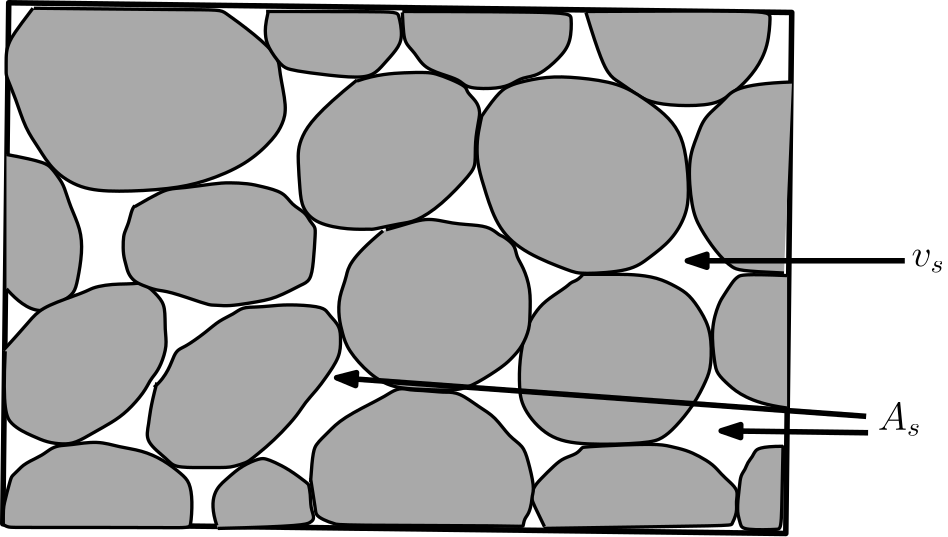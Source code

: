 <?xml version="1.0"?>
<!DOCTYPE ipe SYSTEM "ipe.dtd">
<ipe version="70206" creator="Ipe 7.2.9">
<info created="D:20201115115817" modified="D:20201115115817"/>
<ipestyle name="basic">
<symbol name="arrow/arc(spx)">
<path stroke="sym-stroke" fill="sym-stroke" pen="sym-pen">
0 0 m
-1 0.333 l
-1 -0.333 l
h
</path>
</symbol>
<symbol name="arrow/farc(spx)">
<path stroke="sym-stroke" fill="white" pen="sym-pen">
0 0 m
-1 0.333 l
-1 -0.333 l
h
</path>
</symbol>
<symbol name="arrow/ptarc(spx)">
<path stroke="sym-stroke" fill="sym-stroke" pen="sym-pen">
0 0 m
-1 0.333 l
-0.8 0 l
-1 -0.333 l
h
</path>
</symbol>
<symbol name="arrow/fptarc(spx)">
<path stroke="sym-stroke" fill="white" pen="sym-pen">
0 0 m
-1 0.333 l
-0.8 0 l
-1 -0.333 l
h
</path>
</symbol>
<symbol name="mark/circle(sx)" transformations="translations">
<path fill="sym-stroke">
0.6 0 0 0.6 0 0 e
0.4 0 0 0.4 0 0 e
</path>
</symbol>
<symbol name="mark/disk(sx)" transformations="translations">
<path fill="sym-stroke">
0.6 0 0 0.6 0 0 e
</path>
</symbol>
<symbol name="mark/fdisk(sfx)" transformations="translations">
<group>
<path fill="sym-fill">
0.5 0 0 0.5 0 0 e
</path>
<path fill="sym-stroke" fillrule="eofill">
0.6 0 0 0.6 0 0 e
0.4 0 0 0.4 0 0 e
</path>
</group>
</symbol>
<symbol name="mark/box(sx)" transformations="translations">
<path fill="sym-stroke" fillrule="eofill">
-0.6 -0.6 m
0.6 -0.6 l
0.6 0.6 l
-0.6 0.6 l
h
-0.4 -0.4 m
0.4 -0.4 l
0.4 0.4 l
-0.4 0.4 l
h
</path>
</symbol>
<symbol name="mark/square(sx)" transformations="translations">
<path fill="sym-stroke">
-0.6 -0.6 m
0.6 -0.6 l
0.6 0.6 l
-0.6 0.6 l
h
</path>
</symbol>
<symbol name="mark/fsquare(sfx)" transformations="translations">
<group>
<path fill="sym-fill">
-0.5 -0.5 m
0.5 -0.5 l
0.5 0.5 l
-0.5 0.5 l
h
</path>
<path fill="sym-stroke" fillrule="eofill">
-0.6 -0.6 m
0.6 -0.6 l
0.6 0.6 l
-0.6 0.6 l
h
-0.4 -0.4 m
0.4 -0.4 l
0.4 0.4 l
-0.4 0.4 l
h
</path>
</group>
</symbol>
<symbol name="mark/cross(sx)" transformations="translations">
<group>
<path fill="sym-stroke">
-0.43 -0.57 m
0.57 0.43 l
0.43 0.57 l
-0.57 -0.43 l
h
</path>
<path fill="sym-stroke">
-0.43 0.57 m
0.57 -0.43 l
0.43 -0.57 l
-0.57 0.43 l
h
</path>
</group>
</symbol>
<symbol name="arrow/fnormal(spx)">
<path stroke="sym-stroke" fill="white" pen="sym-pen">
0 0 m
-1 0.333 l
-1 -0.333 l
h
</path>
</symbol>
<symbol name="arrow/pointed(spx)">
<path stroke="sym-stroke" fill="sym-stroke" pen="sym-pen">
0 0 m
-1 0.333 l
-0.8 0 l
-1 -0.333 l
h
</path>
</symbol>
<symbol name="arrow/fpointed(spx)">
<path stroke="sym-stroke" fill="white" pen="sym-pen">
0 0 m
-1 0.333 l
-0.8 0 l
-1 -0.333 l
h
</path>
</symbol>
<symbol name="arrow/linear(spx)">
<path stroke="sym-stroke" pen="sym-pen">
-1 0.333 m
0 0 l
-1 -0.333 l
</path>
</symbol>
<symbol name="arrow/fdouble(spx)">
<path stroke="sym-stroke" fill="white" pen="sym-pen">
0 0 m
-1 0.333 l
-1 -0.333 l
h
-1 0 m
-2 0.333 l
-2 -0.333 l
h
</path>
</symbol>
<symbol name="arrow/double(spx)">
<path stroke="sym-stroke" fill="sym-stroke" pen="sym-pen">
0 0 m
-1 0.333 l
-1 -0.333 l
h
-1 0 m
-2 0.333 l
-2 -0.333 l
h
</path>
</symbol>
<pen name="heavier" value="0.8"/>
<pen name="fat" value="1.2"/>
<pen name="ultrafat" value="2"/>
<symbolsize name="large" value="5"/>
<symbolsize name="small" value="2"/>
<symbolsize name="tiny" value="1.1"/>
<arrowsize name="large" value="10"/>
<arrowsize name="small" value="5"/>
<arrowsize name="tiny" value="3"/>
<color name="red" value="1 0 0"/>
<color name="green" value="0 1 0"/>
<color name="blue" value="0 0 1"/>
<color name="yellow" value="1 1 0"/>
<color name="orange" value="1 0.647 0"/>
<color name="gold" value="1 0.843 0"/>
<color name="purple" value="0.627 0.125 0.941"/>
<color name="gray" value="0.745"/>
<color name="brown" value="0.647 0.165 0.165"/>
<color name="navy" value="0 0 0.502"/>
<color name="pink" value="1 0.753 0.796"/>
<color name="seagreen" value="0.18 0.545 0.341"/>
<color name="turquoise" value="0.251 0.878 0.816"/>
<color name="violet" value="0.933 0.51 0.933"/>
<color name="darkblue" value="0 0 0.545"/>
<color name="darkcyan" value="0 0.545 0.545"/>
<color name="darkgray" value="0.663"/>
<color name="darkgreen" value="0 0.392 0"/>
<color name="darkmagenta" value="0.545 0 0.545"/>
<color name="darkorange" value="1 0.549 0"/>
<color name="darkred" value="0.545 0 0"/>
<color name="lightblue" value="0.678 0.847 0.902"/>
<color name="lightcyan" value="0.878 1 1"/>
<color name="lightgray" value="0.827"/>
<color name="lightgreen" value="0.565 0.933 0.565"/>
<color name="lightyellow" value="1 1 0.878"/>
<dashstyle name="dashed" value="[4] 0"/>
<dashstyle name="dotted" value="[1 3] 0"/>
<dashstyle name="dash dotted" value="[4 2 1 2] 0"/>
<dashstyle name="dash dot dotted" value="[4 2 1 2 1 2] 0"/>
<textsize name="large" value="\large"/>
<textsize name="Large" value="\Large"/>
<textsize name="LARGE" value="\LARGE"/>
<textsize name="huge" value="\huge"/>
<textsize name="Huge" value="\Huge"/>
<textsize name="small" value="\small"/>
<textsize name="footnote" value="\footnotesize"/>
<textsize name="tiny" value="\tiny"/>
<textstyle name="center" begin="\begin{center}" end="\end{center}"/>
<textstyle name="itemize" begin="\begin{itemize}" end="\end{itemize}"/>
<textstyle name="item" begin="\begin{itemize}\item{}" end="\end{itemize}"/>
<gridsize name="4 pts" value="4"/>
<gridsize name="8 pts (~3 mm)" value="8"/>
<gridsize name="16 pts (~6 mm)" value="16"/>
<gridsize name="32 pts (~12 mm)" value="32"/>
<gridsize name="10 pts (~3.5 mm)" value="10"/>
<gridsize name="20 pts (~7 mm)" value="20"/>
<gridsize name="14 pts (~5 mm)" value="14"/>
<gridsize name="28 pts (~10 mm)" value="28"/>
<gridsize name="56 pts (~20 mm)" value="56"/>
<anglesize name="90 deg" value="90"/>
<anglesize name="60 deg" value="60"/>
<anglesize name="45 deg" value="45"/>
<anglesize name="30 deg" value="30"/>
<anglesize name="22.5 deg" value="22.5"/>
<opacity name="10%" value="0.1"/>
<opacity name="30%" value="0.3"/>
<opacity name="50%" value="0.5"/>
<opacity name="75%" value="0.75"/>
<tiling name="falling" angle="-60" step="4" width="1"/>
<tiling name="rising" angle="30" step="4" width="1"/>
</ipestyle>
<page>
<layer name="alpha"/>
<view layers="alpha" active="alpha"/>
<path layer="alpha" matrix="0.964712 0 0 1.00375 14.2299 -1.94678" stroke="black" pen="ultrafat">
111.052 519.79 m
403.247 516.311 l
401.022 329.455 l
108.827 332.933 l
h
</path>
<path matrix="0.989933 0 0 1.02344 2.23156 -10.5854" stroke="black" fill="darkgray" pen="fat">
129.14 516.311 m
122.531 507.963
120.444 504.484
119.4 501.006
119.4 496.832
119.4 493.701
119.4 492.31
122.879 484.657
126.357 473.873
131.227 467.264
136.097 459.264
146.185 452.654
159.403 451.611
179.231 452.654
191.405 455.089
207.059 461.351
217.146 470.743
219.929 475.613
221.668 481.178
218.538 494.397
218.886 498.919
210.189 506.919
197.319 515.963
197.319 515.616
129.488 516.311
129.488 516.311 c
</path>
<path stroke="black" fill="darkgray" pen="fat">
214.711 516.311 m
213.668 511.789
213.668 508.311
214.364 504.136
219.581 496.832
222.364 495.788
227.93 494.744
245.322 492.657
252.627 493.353
256.454 497.875
260.976 502.745
263.411 507.267
261.671 516.311
260.628 516.659
214.016 516.659
214.016 516.659 c
</path>
<path stroke="black" fill="darkgray" pen="fat">
263.063 516.311 m
263.411 509.354
263.758 505.18
267.585 502.049
270.715 496.136
279.76 493.353
284.282 491.614
286.369 488.831
297.848 488.831
302.718 490.57
306.196 493.005
312.11 493.353
319.762 499.962
323.937 505.528
323.937 515.268
323.241 516.659
263.063 516.659
263.063 516.659 c
</path>
<path stroke="black" fill="darkgray" pen="fat">
329.154 516.311 m
334.024 500.31
337.503 493.353
340.634 491.614
346.895 487.092
351.765 483.961
361.852 482.57
375.767 482.918
380.984 486.744
384.463 489.179
390.376 495.44
394.898 504.136
395.594 515.616
395.246 517.007
329.154 516.659
329.154 516.659
329.154 516.659 c
</path>
<path stroke="black" fill="darkgray" pen="fat">
246.714 491.962 m
232.452 480.483
225.495 470.743
225.495 462.742
226.19 452.307
226.886 445.697
232.104 440.132
243.931 438.045
252.279 438.393
251.931 438.045
262.715 440.48
267.585 440.828
276.977 446.741
288.108 458.568
289.499 461.699
289.152 469.699
290.543 477.352
290.891 479.439
290.891 481.178
289.847 484.309
286.021 487.787
286.369 489.527
280.455 492.31
274.89 494.397
271.759 494.744
265.498 494.744
253.671 494.049
246.714 491.614 c
</path>
<path stroke="black" fill="darkgray" pen="fat">
291.239 478.395 m
297.5 487.787
301.674 489.875
304.109 490.918
314.893 493.353
326.024 493.005
341.329 490.918
350.026 485.352
357.678 479.787
362.896 473.526
365.331 465.177
366.375 451.263
365.331 443.262
360.113 434.218
351.765 427.957
345.503 423.087
327.067 422.044
323.937 423.087
307.588 429.348
297.5 438.045
292.978 451.611
290.195 461.003
289.847 466.916
290.195 472.83
291.587 478.743
291.587 478.743 c
</path>
<path matrix="1.04107 0 0 1.00377 -15.0185 -0.438593" stroke="black" fill="darkgray" pen="fat">
401.855 489.875 m
382.724 489.179
379.245 483.613
371.244 477.352
369.157 470.395
365.679 462.046
367.07 444.306
369.853 437.697
375.419 429.001
381.332 422.739
384.463 422.044
399.073 421.348 c
</path>
<path matrix="1.06979 0 0 0.965303 -26.1016 14.8573" stroke="black" fill="darkgray" pen="fat">
399.768 421.348 m
385.159 422.044
383.071 421
381.332 418.913
378.549 414.043
376.81 411.26
374.027 401.52
375.419 388.302
376.114 384.823
379.941 380.649
384.811 376.127
392.811 372.997
399.768 371.953 c
</path>
<path stroke="black" fill="darkgray" pen="fat">
400.116 360.126 m
391.768 360.126
389.681 358.039
389.333 356.648
387.246 354.213
386.55 351.778
384.811 349.69
384.463 345.864
383.767 340.298
383.767 337.516
383.767 335.776
384.811 331.95
385.506 329.863
400.464 330.211
399.42 330.559
400.116 360.474 c
</path>
<path stroke="black" fill="darkgray" pen="fat">
327.763 422.044 m
341.677 422.044
345.851 422.044
354.895 421
361.852 417.521
366.375 414.739
370.549 408.825
374.375 401.52
374.375 388.998
372.636 384.128
368.114 375.084
361.157 366.735
356.635 362.909
351.765 361.17
328.111 360.474
315.24 362.909
305.848 374.04
305.153 381.693
305.153 390.737
307.24 402.216
310.718 408.13
314.197 412.304
321.154 416.826
322.893 418.217
323.937 419.261
326.372 419.956
328.111 422.044
328.111 422.044 c
</path>
<path stroke="black" fill="darkgray" pen="fat">
256.106 437.697 m
243.931 427.609
243.235 421
240.105 414.043
240.105 406.39
241.496 400.825
243.235 394.911
251.236 385.867
259.584 380.997
270.368 380.649
283.238 379.954
289.847 382.736
299.587 388.998
302.718 392.128
306.196 395.955
308.979 402.564
308.979 407.782
309.327 416.826
306.544 424.826
304.109 428.305
303.761 432.131
300.979 434.566
298.891 435.958
298.196 435.958
295.413 438.393
291.239 439.784
280.803 440.132
271.759 442.915
264.802 440.132
257.149 438.045 c
</path>
<path matrix="0.855556 0 0 1 21.3668 0" stroke="black" fill="darkgray" pen="fat">
115.922 465.177 m
131.575 462.742
134.706 460.655
138.184 456.481
140.271 453.698
142.706 446.393
147.228 438.393
147.924 430.044
145.837 419.609
144.445 415.087
139.923 412.652
133.662 408.477
126.009 409.173
119.052 413.695
115.922 416.826
115.922 416.826 c
</path>
<path matrix="0.942973 0 0 1.02485 9.79411 -8.96653" stroke="black" fill="darkgray" pen="fat">
116.269 393.868 m
123.226 400.825
127.401 405.695
132.271 409.521
147.924 414.391
150.011 415.782
155.229 416.826
160.447 417.174
166.36 417.174
169.839 417.869
175.752 412.652
178.187 409.173
177.839 400.825
178.883 395.607
176.448 388.65
174.013 385.171
172.274 383.432
170.186 379.258
163.577 372.301
157.664 368.474
150.707 364.996
143.75 361.17
138.88 360.822
132.966 361.517
127.749 363.605
118.704 367.431
115.922 372.997
116.965 393.52 c
</path>
<path stroke="black" fill="darkgray" pen="fat">
119.4 331.95 m
119.4 337.168
119.4 338.559
122.183 348.995
122.531 349.343
126.357 353.169
127.053 353.517
128.444 354.56
133.662 356.995
136.097 359.082
139.228 360.474
143.054 360.474
153.49 362.213
161.142 359.778
169.143 358.735
177.143 355.256
183.753 350.038
186.535 347.256
187.579 340.646
186.883 330.559
185.84 330.907
124.27 330.907
121.139 330.907
119.4 331.95
119.4 331.95
119.4 332.646
119.4 332.646 c
</path>
<path stroke="black" fill="darkgray" pen="fat">
166.708 446.393 m
175.056 451.263
179.231 453.002
183.753 453.002
195.58 454.742
200.449 455.089
207.754 454.742
212.276 453.698
220.625 451.611
223.06 447.089
228.278 444.306
229.669 441.175
231.756 439.088
231.756 437.001
231.06 425.87
230.017 419.609
226.538 418.217
222.712 416.13
217.494 413.695
213.668 412.652
207.754 411.608
200.449 410.564
196.623 410.912
194.536 410.912
192.449 411.26
178.535 416.13
174.708 416.13
169.143 418.217
166.36 419.609
164.273 422.391
163.577 425.522
162.534 429.001
162.534 434.218
162.882 437.001
164.621 440.48
165.664 445.697
166.708 446.741
166.708 446.741 c
</path>
<path stroke="black" fill="darkgray" pen="fat">
173.665 381.345 m
178.535 385.519
180.97 394.911
184.1 395.259
192.797 401.52
196.971 405.347
202.537 407.782
205.319 410.217
210.537 410.217
215.059 410.564
221.668 411.26
233.495 410.564
235.93 408.825
236.626 407.434
240.8 403.26
240.8 398.39
240.8 392.476
235.235 384.476
232.452 380.649
227.93 375.779
225.495 371.605
219.581 364.996
214.016 359.778
208.798 355.604
207.059 354.213
202.189 352.821
200.102 352.473
194.188 352.473
190.71 352.473
180.622 352.473
178.883 355.256
170.186 361.865
171.926 367.779
172.274 374.04
174.708 383.084 c
</path>
<path stroke="black" fill="darkgray" pen="fat">
314.197 331.254 m
311.066 337.864
308.979 341.342
310.37 345.516
312.458 347.951
318.023 353.517
321.154 355.952
326.024 357.343
327.763 359.778
328.459 359.778
331.589 360.126
354.548 361.17
359.418 360.126
365.331 358.735
369.853 356.648
375.071 353.517
377.854 350.038
380.984 347.256
384.115 344.125
383.071 340.298
383.767 336.472
381.332 331.254
381.332 331.602
313.849 330.559 c
</path>
<path stroke="black" fill="darkgray" pen="fat">
196.275 331.602 m
192.797 342.038
200.449 348.995
205.319 353.169
211.929 355.952
214.016 355.604
216.798 354.56
222.364 351.778
229.321 346.56
229.321 346.212
230.017 343.081
230.017 337.864
231.408 334.733
230.713 332.646
226.19 331.254
196.623 330.559 c
</path>
<path stroke="black" fill="darkgray" pen="fat">
230.017 347.256 m
230.713 358.039
231.756 360.822
236.278 364.996
241.148 370.214
255.758 377.519
257.845 378.91
262.019 381.345
265.846 380.301
269.672 380.301
277.325 379.606
278.368 379.606
283.586 379.606
290.891 374.04
296.456 370.909
301.674 363.257
306.544 360.474
308.283 355.256
310.718 345.168
309.675 342.038
309.675 339.951
308.631 335.776
306.892 334.037
306.544 330.907
306.196 331.602
239.061 331.602
239.061 332.298
236.974 332.646
232.452 334.733
231.756 336.472
231.756 337.864
230.017 348.647 c
</path>
<path stroke="black" fill="darkgray" pen="ultrafat" rarrow="normal/normal">
365.679 426.913 m
443.945 426.913 l
</path>
<text matrix="1 0 0 1 -29.9152 -83.1365" transformations="translations" pos="476.296 507.963" stroke="black" type="label" width="11.959" height="6.179" depth="2.15" valign="baseline" size="Large">$v_s$</text>
<path stroke="black" fill="darkgray" pen="ultrafat" rarrow="normal/normal">
239.409 384.823 m
430.031 370.909 l
430.031 370.909 l
</path>
<path stroke="black" fill="darkgray" pen="ultrafat" rarrow="normal/normal">
377.854 365.692 m
430.727 364.996 l
</path>
<text matrix="1 0 0 1 -42.0905 -141.923" transformations="translations" pos="476.296 507.963" stroke="black" type="label" width="15.699" height="9.805" depth="2.15" valign="baseline" size="Large" style="math">A_s</text>
</page>
</ipe>

